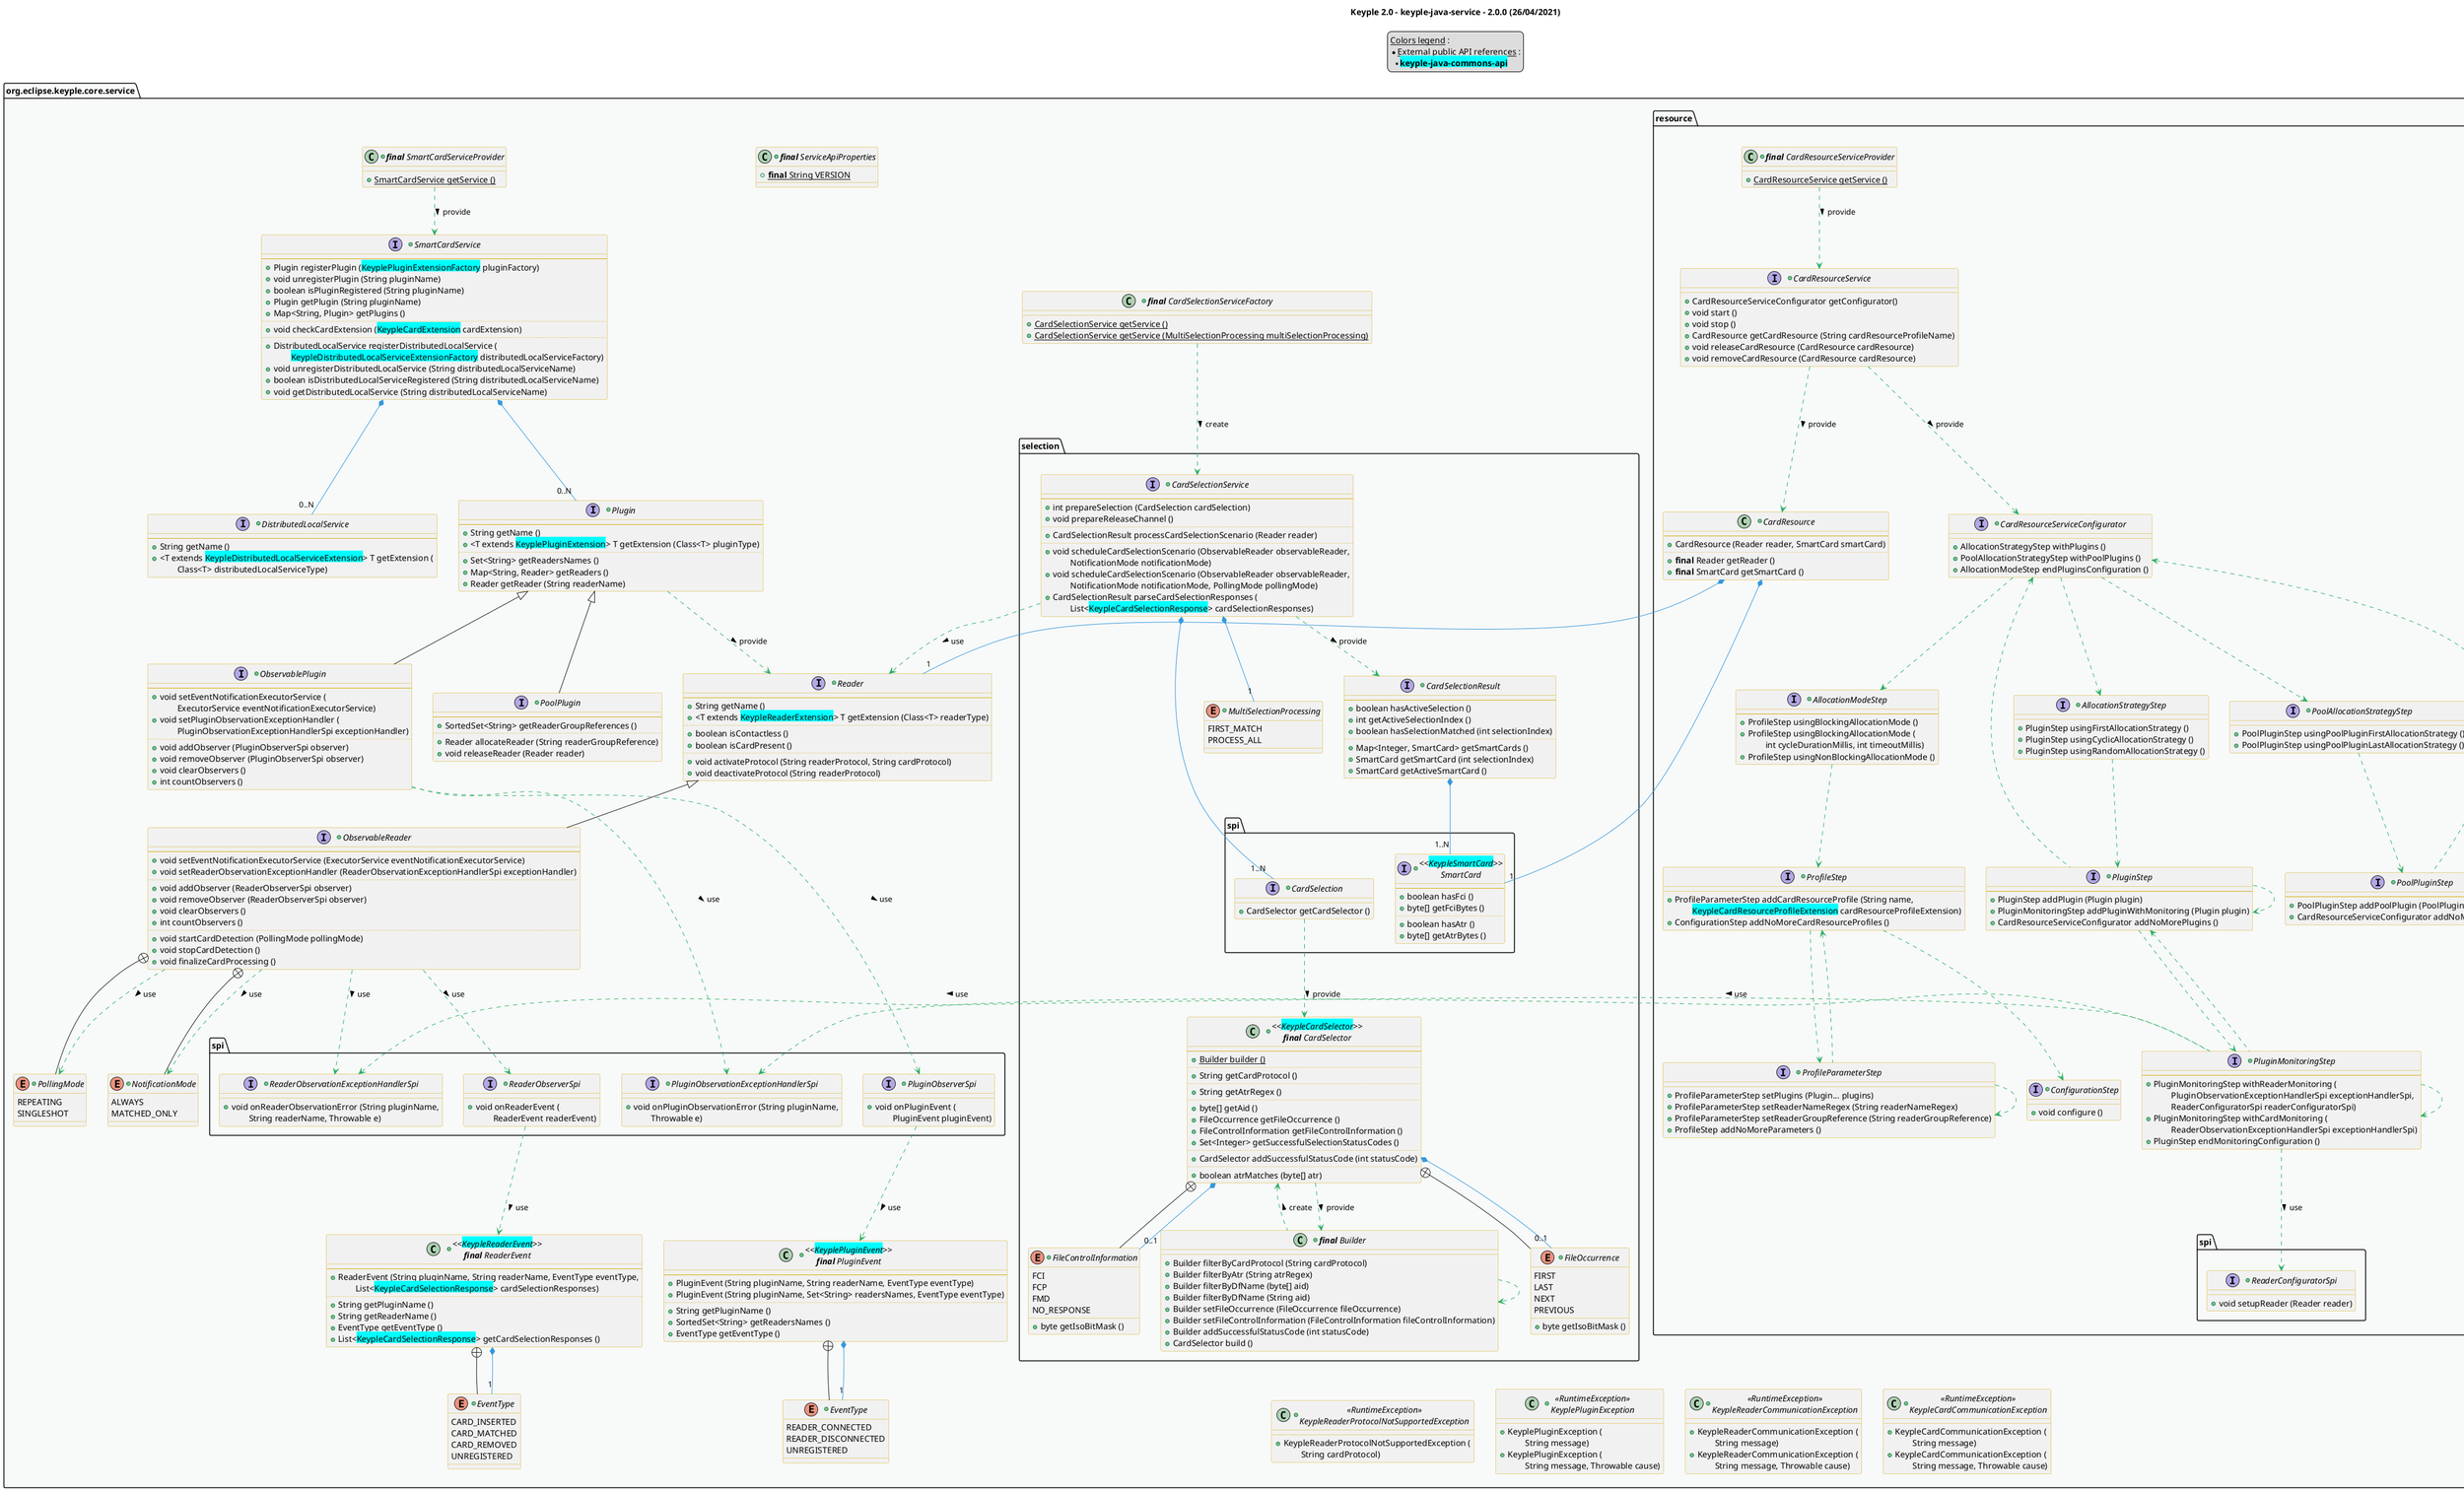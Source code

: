 @startuml
title
    Keyple 2.0 - keyple-java-service - 2.0.0 (26/04/2021)
end title

' == THEME ==

'Couleurs issues de : https://htmlcolorcodes.com/fr/tableau-de-couleur/tableau-de-couleur-design-plat/
!define C_GREY1 F8F9F9
!define C_GREY2 F2F3F4
!define C_GREY3 E5E7E9
!define C_GREY4 D7DBDD
!define C_GREY5 CACFD2
!define C_GREY6 BDC3C7
!define C_LINK 3498DB
!define C_USE 27AE60

skinparam Shadowing false
skinparam ClassFontStyle italic
skinparam ClassBorderColor #D4AC0D
skinparam stereotypeABorderColor #A9DCDF
skinparam stereotypeIBorderColor #B4A7E5
skinparam stereotypeCBorderColor #ADD1B2
skinparam stereotypeEBorderColor #EB93DF
' Red
skinparam ClassBackgroundColor<<red>> #FDEDEC
skinparam ClassBorderColor<<red>> #E74C3C
hide <<red>> stereotype
' Purple
skinparam ClassBackgroundColor<<purple>> #F4ECF7
skinparam ClassBorderColor<<purple>> #8E44AD
hide <<purple>> stereotype
' blue
skinparam ClassBackgroundColor<<blue>> #EBF5FB
skinparam ClassBorderColor<<blue>> #3498DB
hide <<blue>> stereotype
' Green
skinparam ClassBackgroundColor<<green>> #E9F7EF
skinparam ClassBorderColor<<green>> #27AE60
hide <<green>> stereotype
' Grey
skinparam ClassBackgroundColor<<grey>> #EAECEE
skinparam ClassBorderColor<<grey>> #2C3E50
hide <<grey>> stereotype

' == CONTENT ==

legend top
    __Colors legend__ :
    * __External public API references__ :
    ** <back:cyan>**keyple-java-commons-api**</back>
end legend

package "org.eclipse.keyple.core.service" as service {
    ' SPI
    package spi {
        +interface PluginObserverSpi {
            +void onPluginEvent (
                \tPluginEvent pluginEvent)
        }
        +interface PluginObservationExceptionHandlerSpi {
            +void onPluginObservationError (String pluginName,
                \tThrowable e)
        }
        +interface ReaderObserverSpi {
            +void onReaderEvent (
                \tReaderEvent readerEvent)
        }
        +interface ReaderObservationExceptionHandlerSpi {
            +void onReaderObservationError (String pluginName,
                \tString readerName, Throwable e)
        }
    }
    ' SERVICE

    ' Card Resource Service
    package resource {
        +class "**final** CardResourceServiceProvider" as CardResourceServiceProvider {
            +{static} CardResourceService getService ()
        }

        +interface CardResourceService {
            +CardResourceServiceConfigurator getConfigurator()
            +void start ()
            +void stop ()
            +CardResource getCardResource (String cardResourceProfileName)
            +void releaseCardResource (CardResource cardResource)
            +void removeCardResource (CardResource cardResource)
        }

        +interface CardResourceServiceConfigurator {
            +AllocationStrategyStep withPlugins ()
            +PoolAllocationStrategyStep withPoolPlugins ()
            +AllocationModeStep endPluginsConfiguration ()
        }

        +interface AllocationStrategyStep {
            +PluginStep usingFirstAllocationStrategy ()
            +PluginStep usingCyclicAllocationStrategy ()
            +PluginStep usingRandomAllocationStrategy ()
        }
        +interface PluginStep {
            --
            +PluginStep addPlugin (Plugin plugin)
            +PluginMonitoringStep addPluginWithMonitoring (Plugin plugin)
            +CardResourceServiceConfigurator addNoMorePlugins ()
        }
        +interface PluginMonitoringStep {
            --
            +PluginMonitoringStep withReaderMonitoring (
                \tPluginObservationExceptionHandlerSpi exceptionHandlerSpi,
                \tReaderConfiguratorSpi readerConfiguratorSpi)
            +PluginMonitoringStep withCardMonitoring (
                \tReaderObservationExceptionHandlerSpi exceptionHandlerSpi)
            +PluginStep endMonitoringConfiguration ()
        }

        +interface PoolAllocationStrategyStep {
            +PoolPluginStep usingPoolPluginFirstAllocationStrategy ()
            +PoolPluginStep usingPoolPluginLastAllocationStrategy ()
        }
        +interface PoolPluginStep {
            --
            +PoolPluginStep addPoolPlugin (PoolPlugin poolPlugin)
            +CardResourceServiceConfigurator addNoMorePoolPlugins ()
        }

        +interface AllocationModeStep {
            --
            +ProfileStep usingBlockingAllocationMode ()
            +ProfileStep usingBlockingAllocationMode (
                \tint cycleDurationMillis, int timeoutMillis)
            +ProfileStep usingNonBlockingAllocationMode ()
        }

        +interface ProfileStep {
            +ProfileParameterStep addCardResourceProfile (String name,
                \t<back:cyan>KeypleCardResourceProfileExtension</back> cardResourceProfileExtension)
            +ConfigurationStep addNoMoreCardResourceProfiles ()
        }
        +interface ProfileParameterStep {
            +ProfileParameterStep setPlugins (Plugin... plugins)
            +ProfileParameterStep setReaderNameRegex (String readerNameRegex)
            +ProfileParameterStep setReaderGroupReference (String readerGroupReference)
            +ProfileStep addNoMoreParameters ()
        }

        +interface ConfigurationStep {
            +void configure ()
        }

        +class "CardResource" as CardResource {
            --
            +CardResource (Reader reader, SmartCard smartCard)
            ..
            +**final** Reader getReader ()
            +**final** SmartCard getSmartCard ()
        }

        package "spi" as resourceSpi {
            +interface ReaderConfiguratorSpi {
                +void setupReader (Reader reader)
            }
        }
    }

    together {
        +class "**final** ServiceApiProperties" as ApiProperties {
            +{static} **final** String VERSION
        }
        +class "**final** SmartCardServiceProvider" as SmartCardServiceProvider {
            +{static} SmartCardService getService ()
        }
        +interface SmartCardService {
            --
            +Plugin registerPlugin (<back:cyan>KeyplePluginExtensionFactory</back> pluginFactory)
            +void unregisterPlugin (String pluginName)
            +boolean isPluginRegistered (String pluginName)
            +Plugin getPlugin (String pluginName)
            +Map<String, Plugin> getPlugins ()
            ..
            +void checkCardExtension (<back:cyan>KeypleCardExtension</back> cardExtension)
            ..
            +DistributedLocalService registerDistributedLocalService (
                \t<back:cyan>KeypleDistributedLocalServiceExtensionFactory</back> distributedLocalServiceFactory)
            +void unregisterDistributedLocalService (String distributedLocalServiceName)
            +boolean isDistributedLocalServiceRegistered (String distributedLocalServiceName)
            +void getDistributedLocalService (String distributedLocalServiceName)
        }
        +interface Plugin {
            --
            +String getName ()
            +<T extends <back:cyan>KeyplePluginExtension</back>> T getExtension (Class<T> pluginType)
            ..
            +Set<String> getReadersNames ()
            +Map<String, Reader> getReaders ()
            +Reader getReader (String readerName)
        }
        +interface DistributedLocalService {
            --
            +String getName ()
            +<T extends <back:cyan>KeypleDistributedLocalServiceExtension</back>> T getExtension (
                \tClass<T> distributedLocalServiceType)
        }
        +interface ObservablePlugin extends Plugin {
            --
            +void setEventNotificationExecutorService (
                \tExecutorService eventNotificationExecutorService)
            +void setPluginObservationExceptionHandler (
                \tPluginObservationExceptionHandlerSpi exceptionHandler)
            ..
            +void addObserver (PluginObserverSpi observer)
            +void removeObserver (PluginObserverSpi observer)
            +void clearObservers ()
            +int countObservers ()
        }
        +interface PoolPlugin extends Plugin {
            --
            +SortedSet<String> getReaderGroupReferences ()
            ..
            +Reader allocateReader (String readerGroupReference)
            +void releaseReader (Reader reader)
        }
        +interface Reader {
            --
            +String getName ()
            +<T extends <back:cyan>KeypleReaderExtension</back>> T getExtension (Class<T> readerType)
            ..
            +boolean isContactless ()
            +boolean isCardPresent ()
            ..
            +void activateProtocol (String readerProtocol, String cardProtocol)
            +void deactivateProtocol (String readerProtocol)
        }
        +interface ObservableReader extends Reader {
            --
            +void setEventNotificationExecutorService (ExecutorService eventNotificationExecutorService)
            +void setReaderObservationExceptionHandler (ReaderObservationExceptionHandlerSpi exceptionHandler)
            ..
            +void addObserver (ReaderObserverSpi observer)
            +void removeObserver (ReaderObserverSpi observer)
            +void clearObservers ()
            +int countObservers ()
            ..
            +void startCardDetection (PollingMode pollingMode)
            +void stopCardDetection ()
            +void finalizeCardProcessing ()
        }
    }
    +enum NotificationMode {
        ALWAYS
        MATCHED_ONLY
    }
    +enum PollingMode {
        REPEATING
        SINGLESHOT
    }
    +class "<<<back:cyan>KeypleReaderEvent</back>>>\n**final** ReaderEvent" as ReaderEvent {
        --
        +ReaderEvent (String pluginName, String readerName, EventType eventType,
            \tList<<back:cyan>KeypleCardSelectionResponse</back>> cardSelectionResponses)
        ..
        +String getPluginName ()
        +String getReaderName ()
        +EventType getEventType ()
        +List<<back:cyan>KeypleCardSelectionResponse</back>> getCardSelectionResponses ()
    }
    +enum "EventType" as ReaderEventType {
        CARD_INSERTED
        CARD_MATCHED
        CARD_REMOVED
        UNREGISTERED
    }
    +class "<<<back:cyan>KeyplePluginEvent</back>>>\n**final** PluginEvent" as PluginEvent {
        --
        +PluginEvent (String pluginName, String readerName, EventType eventType)
        +PluginEvent (String pluginName, Set<String> readersNames, EventType eventType)
        ..
        +String getPluginName ()
        +SortedSet<String> getReadersNames ()
        +EventType getEventType ()
    }
    +enum "EventType" as PluginEventType {
        READER_CONNECTED
        READER_DISCONNECTED
        UNREGISTERED
    }
    ' SELECTION
    +class "**final** CardSelectionServiceFactory" as CardSelectionServiceFactory {
        +{static} CardSelectionService getService ()
        +{static} CardSelectionService getService (MultiSelectionProcessing multiSelectionProcessing)
    }
    package selection {
        ' Selection
        +interface CardSelectionService {
            --
            +int prepareSelection (CardSelection cardSelection)
            +void prepareReleaseChannel ()
            ..
            +CardSelectionResult processCardSelectionScenario (Reader reader)
            ..
            +void scheduleCardSelectionScenario (ObservableReader observableReader,
                \tNotificationMode notificationMode)
            +void scheduleCardSelectionScenario (ObservableReader observableReader,
                \tNotificationMode notificationMode, PollingMode pollingMode)
            +CardSelectionResult parseCardSelectionResponses (
                \tList<<back:cyan>KeypleCardSelectionResponse</back>> cardSelectionResponses)
        }
        +enum MultiSelectionProcessing {
            FIRST_MATCH
            PROCESS_ALL
        }

        ' Card Extension SPI
        package "spi" as selectionSpi {
            +interface CardSelection {
                +CardSelector getCardSelector ()
            }
            +interface "<<<back:cyan>KeypleSmartCard</back>>>\nSmartCard" as SmartCard {
                --
                +boolean hasFci ()
                +byte[] getFciBytes ()
                ..
                +boolean hasAtr ()
                +byte[] getAtrBytes ()
            }
        }
        +class "<<<back:cyan>KeypleCardSelector</back>>>\n**final** CardSelector" as CardSelector {
            --
            +{static} Builder builder ()
            ..
            +String getCardProtocol ()
            ..
            +String getAtrRegex ()
            ..
            +byte[] getAid ()
            +FileOccurrence getFileOccurrence ()
            +FileControlInformation getFileControlInformation ()
            +Set<Integer> getSuccessfulSelectionStatusCodes ()
            ..
            +CardSelector addSuccessfulStatusCode (int statusCode)
            ..
            +boolean atrMatches (byte[] atr)
        }
        +class "**final** Builder" as CardSelectorBuilder {
            +Builder filterByCardProtocol (String cardProtocol)
            +Builder filterByAtr (String atrRegex)
            +Builder filterByDfName (byte[] aid)
            +Builder filterByDfName (String aid)
            +Builder setFileOccurrence (FileOccurrence fileOccurrence)
            +Builder setFileControlInformation (FileControlInformation fileControlInformation)
            +Builder addSuccessfulStatusCode (int statusCode)
            +CardSelector build ()
        }
        +enum FileOccurrence {
            FIRST
            LAST
            NEXT
            PREVIOUS
            +byte getIsoBitMask ()
        }
        +enum FileControlInformation {
            FCI
            FCP
            FMD
            NO_RESPONSE
            +byte getIsoBitMask ()
        }
        +interface CardSelectionResult {
            --
            +boolean hasActiveSelection ()
            +int getActiveSelectionIndex ()
            +boolean hasSelectionMatched (int selectionIndex)
            ..
            +Map<Integer, SmartCard> getSmartCards ()
            +SmartCard getSmartCard (int selectionIndex)
            +SmartCard getActiveSmartCard ()
        }
    }
    ' EXCEPTIONS
    together {
        +class "<<RuntimeException>>\nKeyplePluginException" as KeyplePluginException {
            +KeyplePluginException (
                \tString message)
            +KeyplePluginException (
                \tString message, Throwable cause)
        }
        +class "<<RuntimeException>>\nKeypleReaderCommunicationException" as KeypleReaderCommunicationException {
            +KeypleReaderCommunicationException (
                \tString message)
            +KeypleReaderCommunicationException (
                \tString message, Throwable cause)
        }
        +class "<<RuntimeException>>\nKeypleReaderProtocolNotSupportedException" as KeypleReaderProtocolNotSupportedException {
            +KeypleReaderProtocolNotSupportedException (
                \tString cardProtocol)
        }
        +class "<<RuntimeException>>\nKeypleCardCommunicationException" as KeypleCardCommunicationException {
            +KeypleCardCommunicationException (
                \tString message)
            +KeypleCardCommunicationException (
                \tString message, Throwable cause)
        }
    }
}

' Associations
'LocalServiceClient ..> RemoteServiceParameters #C_USE : use >

SmartCardServiceProvider ..> SmartCardService #C_USE : provide >

SmartCardService *-- "0..N" Plugin #C_LINK
SmartCardService *-- "0..N" DistributedLocalService #C_LINK

PluginEvent +-- PluginEventType
PluginEvent *-- "1" PluginEventType #C_LINK

ObservableReader +-- NotificationMode
ObservableReader ..> NotificationMode #C_USE : use >
ObservableReader +-- PollingMode
ObservableReader ..> PollingMode #C_USE : use >

ReaderEvent +-- ReaderEventType
ReaderEvent *-- "1" ReaderEventType #C_LINK

CardSelectionServiceFactory ..> CardSelectionService #C_USE : create >

CardSelectionService *-- "1" MultiSelectionProcessing #C_LINK
CardSelectionService *-- "1..N" CardSelection #C_LINK

CardSelectionResult *-- "1..N" SmartCard #C_LINK

CardSelector ..> CardSelectorBuilder #C_USE : provide >
CardSelector +-- FileOccurrence
CardSelector *-- "0..1" FileOccurrence #C_LINK
CardSelector +-- FileControlInformation
CardSelector *-- "0..1" FileControlInformation #C_LINK

CardSelectorBuilder ..> CardSelectorBuilder #C_USE
CardSelectorBuilder .up.> CardSelector #C_USE : create >

CardResourceServiceProvider ..> CardResourceService #C_USE : provide >

CardResourceService ..> CardResource #C_USE : provide >
CardResourceService ..> CardResourceServiceConfigurator #C_USE : provide >

CardResource *-- "1" Reader #C_LINK
CardResource *-- "1" SmartCard #C_LINK

CardResourceServiceConfigurator ..> AllocationStrategyStep #C_USE
CardResourceServiceConfigurator ..> PoolAllocationStrategyStep #C_USE
CardResourceServiceConfigurator ..> AllocationModeStep #C_USE

AllocationStrategyStep ..> PluginStep #C_USE

PluginStep ..> PluginStep #C_USE
PluginStep ..> PluginMonitoringStep #C_USE
PluginStep .up.> CardResourceServiceConfigurator #C_USE

PluginMonitoringStep ..> PluginMonitoringStep #C_USE
PluginMonitoringStep .up.> PluginStep #C_USE
PluginMonitoringStep .left.> PluginObservationExceptionHandlerSpi #C_USE : use >
PluginMonitoringStep .left.> ReaderObservationExceptionHandlerSpi #C_USE : use >
PluginMonitoringStep ..> ReaderConfiguratorSpi #C_USE : use >

PoolAllocationStrategyStep ..> PoolPluginStep #C_USE

PoolPluginStep ..> PoolPluginStep #C_USE
PoolPluginStep .up.> CardResourceServiceConfigurator #C_USE

AllocationModeStep ..> ProfileStep #C_USE

ProfileStep ..> ProfileParameterStep #C_USE
ProfileStep ..> ConfigurationStep #C_USE

ProfileParameterStep ..> ProfileParameterStep #C_USE
ProfileParameterStep .up.> ProfileStep #C_USE

Plugin ..> Reader #C_USE : provide >

CardSelectionService ..> Reader #C_USE : use >
CardSelectionService ..> CardSelectionResult #C_USE : provide >

ObservablePlugin ..> PluginObserverSpi #C_USE : use >
ObservablePlugin ..> PluginObservationExceptionHandlerSpi #C_USE : use >

PluginObserverSpi ..> PluginEvent #C_USE : use >

ObservableReader ..> ReaderObserverSpi #C_USE : use >
ObservableReader ..> ReaderObservationExceptionHandlerSpi #C_USE : use >

ReaderObserverSpi ..> ReaderEvent #C_USE : use >

CardSelection ..> CardSelector #C_USE : provide >

' == LAYOUT ==

FileOccurrence -[hidden]- KeyplePluginException
KeypleReaderCommunicationException -[hidden]right- KeypleCardCommunicationException

' == STYLE ==

package service #C_GREY1 {}
package spi #C_GREY2 {}
package selection #C_GREY2 {}
package selectionSpi #C_GREY3 {}
package resource #C_GREY2 {}
package resourceSpi #C_GREY3 {}

@enduml